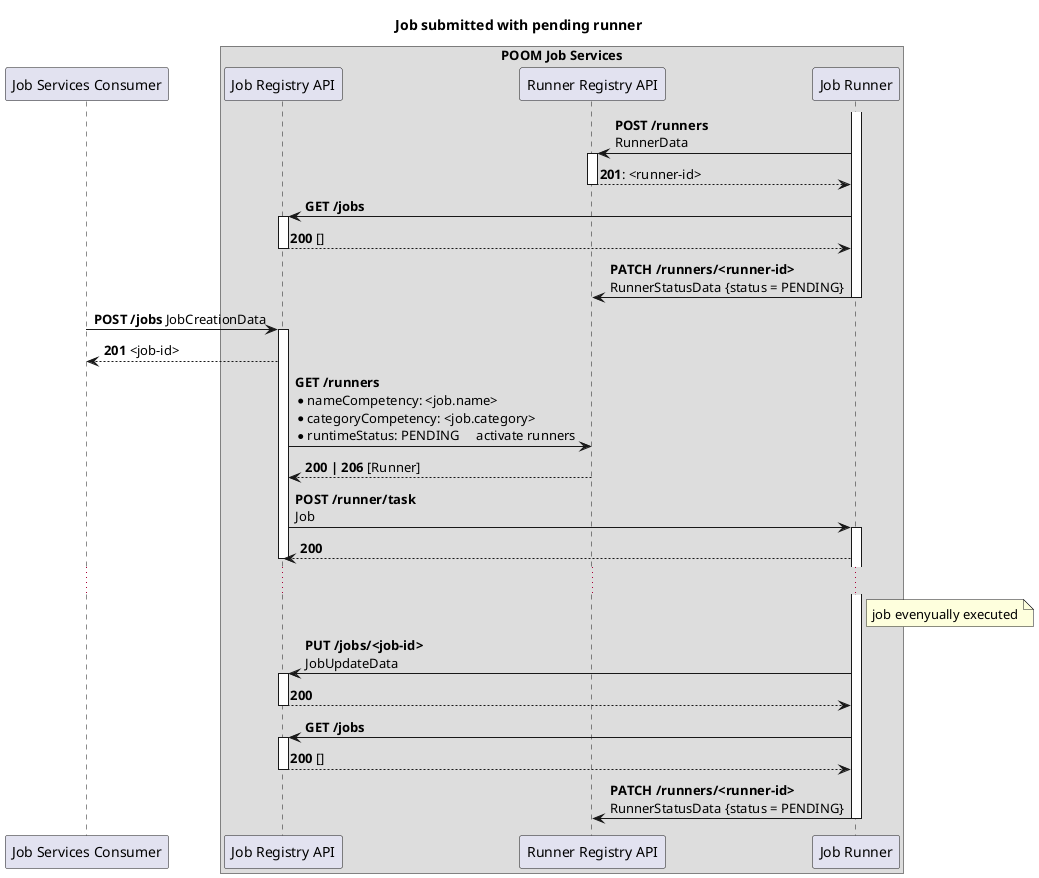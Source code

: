 @startuml
title Job submitted with pending runner

participant "Job Services Consumer" as client
box "POOM Job Services"
    participant "Job Registry API" as jobs
    participant "Runner Registry API" as runners
    participant "Job Runner" as runner
end box

activate runner
    runner -> runners: <b>POST /runners</b> \nRunnerData
    activate runners
        runner <-- runners: <b>201</b>: <runner-id>
    deactivate runners
    runner -> jobs: <b>GET /jobs</b>
    activate jobs
        runner <-- jobs: <b>200</b> []
    deactivate jobs
    runner -> runners: <b>PATCH /runners/<runner-id></b> \nRunnerStatusData {status = PENDING}
deactivate runner


client -> jobs: <b>POST /jobs</b> JobCreationData
activate jobs
    client <-- jobs: <b>201</b> <job-id>
    jobs -> runners: <b>GET /runners</b> \
                \n* nameCompetency: <job.name> \
                \n* categoryCompetency: <job.category> \
                \n* runtimeStatus: PENDING \
    activate runners
        jobs <-- runners: <b>200 | 206</b> [Runner]
    deactivate runners

    jobs -> runner: <b>POST /runner/task</b> \nJob
    activate runner
        jobs <-- runner: <b>200</b>


deactivate jobs
    ...
    note right of runner: job evenyually executed
    runner -> jobs: <b>PUT /jobs/<job-id></b> \nJobUpdateData
    activate jobs
        runner <-- jobs: <b>200</b>
    deactivate jobs
    runner -> jobs: <b>GET /jobs</b>
    activate jobs
        runner <-- jobs: <b>200</b> []
    deactivate jobs
    runner -> runners: <b>PATCH /runners/<runner-id></b> \nRunnerStatusData {status = PENDING}
deactivate runner
@enduml


@startuml
title Job Runner

participant "Job Registry API" as jobs
participant "Runner Registry API" as runners

box "Runner Internals"
    participant "Job Runner \n {callback, competencies, ttl}" as runner


==Initialize Runner==
activate runner
    runner -> runners: <b>POST /runners</b> \nRunnerData{callback, competencies, ttl}
    activate runners
        runner <-- runners: <b>status</b>
    deactivate runners
    alt status != 201
        runner -[#red]>]: <font color=red><b>FAIL FAST</b></font>
    else
        runner -> runner: store <runner-id>
        create control "Job Worker" as worker
        runner -> worker: start worker thread

        create control "Runner Endpoint" as endpoint
        runner -> endpoint: listen on /<runner-id>
    end
deactivate runner

==Process Pending Jobs==
activate runner
    runner -> jobs: <b>GET /jobs</b> \
                \n* name: <competencies.name> \
                \n* category: <competencies.categories> \
                \n* runStatus: PENDING \
    activate jobs
        runner <-- jobs: <b>200</b> Job[] jobs
    deactivate jobs

    alt jobs is empty
        runner -> runner: set status to <b>IDLE</b>
        runner -> runners: <b>PATCH /runners/<runner-id></b> \
            \nRunnerStatusData {status = IDLE}
        activate runners
            runner <-- runners: status
        deactivate runners
        alt status != 200
            runner -[#red]>]: <font color=red><b>FAIL FAST</b></font>
        end
    else jobs
        runner -> runner: set status to <b>RUNNING</b>
        runner -> runners: <b>PATCH /runners/<runner-id></b> \
            \nRunnerStatusData {status = RUNNING}
        activate runners
            runner <-- runners: status
        deactivate runners
        alt status != 200
            runner -[#red]>]: <font color=red><b>FAIL FAST</b></font>
        end
        loop job in joblist
            runner -> jobs: <b>POST /jobs/<job.id></b> \nJobUpdateData{status.run=RUNNING}
            activate jobs
            runner <-- jobs: status
            deactivate jobs
            alt status == 200
                runner -> worker: <u>run job <b><job></b></u>
            end
        end

    end
deactivate runner


==Process Job Run Request==

    jobs -> endpoint: <b>PUT /jobs/running/<job-id></b> \n\
        Job
    activate endpoint
        alt runner.status != PENDING
            jobs <-- endpoint: <b>409</b> RUNNER_IS_BUSY
        else
            endpoint -> runner: set status to <b>RUNNING</b>
            activate runner
                runner -> runners: <b>PATCH /runners/<runner-id></b> \
                    \nRunnerStatusData {status = RUNNING}
                activate runners
                    runner <-- runners: status
                deactivate runners
                alt status != 200
                    jobs <-- endpoint: <b>500</b>
                    endpoint -[#red]>]: <font color=red><b>FAIL FAST</b></font>
                else status == 200
                    runner -> worker: <u>run job <b><job></b></u>
                end
            deactivate runner
        end


==Run Job==
runner -> worker: run job <b><job></b>
activate worker
    ...<b>job is ran and final status is processed : SUCCESS | FAILURE</b>...
    worker -> jobs: <b>POST /jobs/<job.id></b> \
        \nJobUpdateData{status.run=DONE, exit: <status>}
    activate jobs
        worker <-- jobs: status
    deactivate jobs
    alt status != 200
        runner -[#red]> runner: <font color=red><b>WAIT AND RETRY</b></font>
    else
        runner -> runner: <u>process pending jobs</u>
    end
deactivate worker

end box

@enduml